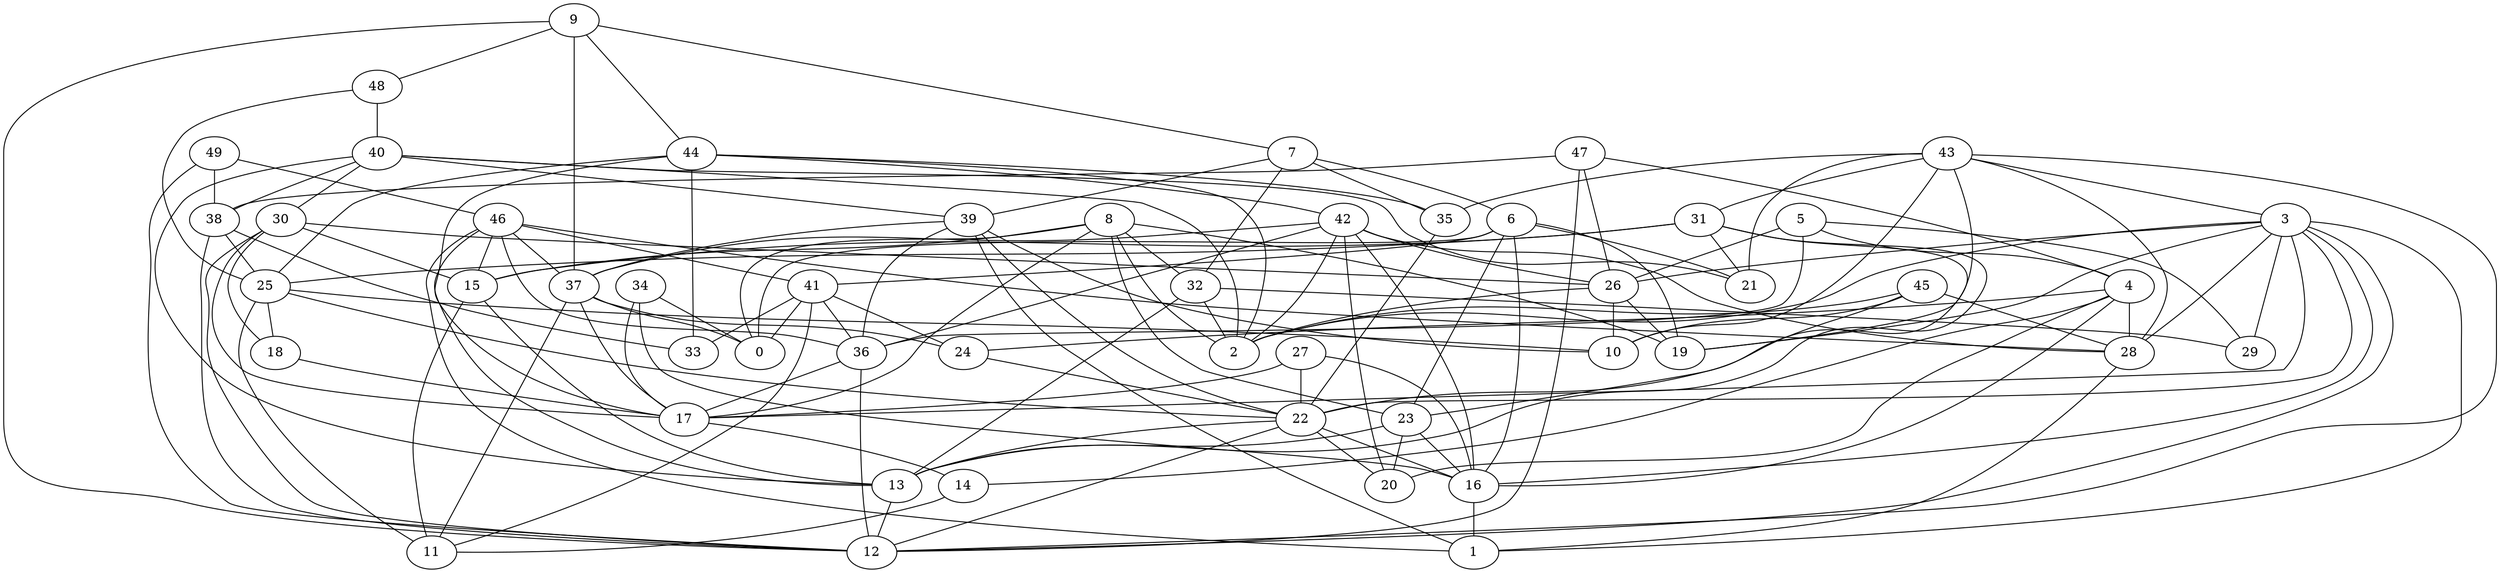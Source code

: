 digraph GG_graph {

subgraph G_graph {
edge [color = black]
"5" -> "4" [dir = none]
"5" -> "29" [dir = none]
"5" -> "26" [dir = none]
"5" -> "36" [dir = none]
"36" -> "17" [dir = none]
"35" -> "22" [dir = none]
"27" -> "16" [dir = none]
"27" -> "22" [dir = none]
"27" -> "17" [dir = none]
"22" -> "12" [dir = none]
"22" -> "20" [dir = none]
"22" -> "13" [dir = none]
"22" -> "16" [dir = none]
"34" -> "17" [dir = none]
"34" -> "0" [dir = none]
"34" -> "16" [dir = none]
"14" -> "11" [dir = none]
"9" -> "12" [dir = none]
"9" -> "7" [dir = none]
"9" -> "48" [dir = none]
"9" -> "37" [dir = none]
"9" -> "44" [dir = none]
"46" -> "15" [dir = none]
"46" -> "36" [dir = none]
"46" -> "1" [dir = none]
"46" -> "13" [dir = none]
"46" -> "41" [dir = none]
"46" -> "37" [dir = none]
"46" -> "28" [dir = none]
"37" -> "17" [dir = none]
"37" -> "24" [dir = none]
"37" -> "11" [dir = none]
"15" -> "11" [dir = none]
"15" -> "13" [dir = none]
"13" -> "12" [dir = none]
"40" -> "30" [dir = none]
"40" -> "39" [dir = none]
"40" -> "38" [dir = none]
"40" -> "13" [dir = none]
"40" -> "2" [dir = none]
"40" -> "21" [dir = none]
"17" -> "14" [dir = none]
"28" -> "1" [dir = none]
"41" -> "36" [dir = none]
"41" -> "24" [dir = none]
"41" -> "11" [dir = none]
"41" -> "0" [dir = none]
"41" -> "33" [dir = none]
"49" -> "46" [dir = none]
"49" -> "12" [dir = none]
"49" -> "38" [dir = none]
"42" -> "20" [dir = none]
"42" -> "16" [dir = none]
"42" -> "26" [dir = none]
"42" -> "2" [dir = none]
"42" -> "37" [dir = none]
"42" -> "28" [dir = none]
"42" -> "36" [dir = none]
"7" -> "39" [dir = none]
"7" -> "35" [dir = none]
"7" -> "6" [dir = none]
"7" -> "32" [dir = none]
"4" -> "28" [dir = none]
"4" -> "16" [dir = none]
"4" -> "24" [dir = none]
"4" -> "20" [dir = none]
"4" -> "14" [dir = none]
"24" -> "22" [dir = none]
"38" -> "25" [dir = none]
"38" -> "12" [dir = none]
"38" -> "33" [dir = none]
"8" -> "32" [dir = none]
"8" -> "23" [dir = none]
"8" -> "2" [dir = none]
"8" -> "19" [dir = none]
"8" -> "17" [dir = none]
"8" -> "0" [dir = none]
"8" -> "15" [dir = none]
"43" -> "21" [dir = none]
"43" -> "28" [dir = none]
"43" -> "31" [dir = none]
"43" -> "12" [dir = none]
"43" -> "3" [dir = none]
"43" -> "10" [dir = none]
"43" -> "19" [dir = none]
"43" -> "35" [dir = none]
"23" -> "16" [dir = none]
"23" -> "20" [dir = none]
"23" -> "13" [dir = none]
"44" -> "35" [dir = none]
"44" -> "2" [dir = none]
"44" -> "33" [dir = none]
"44" -> "42" [dir = none]
"44" -> "25" [dir = none]
"44" -> "17" [dir = none]
"16" -> "1" [dir = none]
"47" -> "12" [dir = none]
"47" -> "4" [dir = none]
"47" -> "38" [dir = none]
"47" -> "26" [dir = none]
"30" -> "18" [dir = none]
"30" -> "17" [dir = none]
"30" -> "15" [dir = none]
"30" -> "26" [dir = none]
"30" -> "12" [dir = none]
"45" -> "2" [dir = none]
"45" -> "23" [dir = none]
"45" -> "10" [dir = none]
"45" -> "28" [dir = none]
"6" -> "19" [dir = none]
"6" -> "21" [dir = none]
"6" -> "41" [dir = none]
"6" -> "16" [dir = none]
"6" -> "23" [dir = none]
"6" -> "0" [dir = none]
"3" -> "26" [dir = none]
"3" -> "19" [dir = none]
"3" -> "2" [dir = none]
"3" -> "22" [dir = none]
"3" -> "17" [dir = none]
"3" -> "28" [dir = none]
"3" -> "16" [dir = none]
"3" -> "12" [dir = none]
"3" -> "1" [dir = none]
"3" -> "29" [dir = none]
"26" -> "10" [dir = none]
"26" -> "2" [dir = none]
"26" -> "19" [dir = none]
"32" -> "29" [dir = none]
"32" -> "13" [dir = none]
"32" -> "2" [dir = none]
"25" -> "22" [dir = none]
"25" -> "10" [dir = none]
"25" -> "18" [dir = none]
"25" -> "11" [dir = none]
"48" -> "40" [dir = none]
"48" -> "25" [dir = none]
"39" -> "10" [dir = none]
"39" -> "1" [dir = none]
"39" -> "36" [dir = none]
"39" -> "37" [dir = none]
"18" -> "17" [dir = none]
"31" -> "21" [dir = none]
"31" -> "15" [dir = none]
"31" -> "22" [dir = none]
"31" -> "25" [dir = none]
"31" -> "13" [dir = none]
"37" -> "0" [dir = none]
"39" -> "22" [dir = none]
"36" -> "12" [dir = none]
}

}
